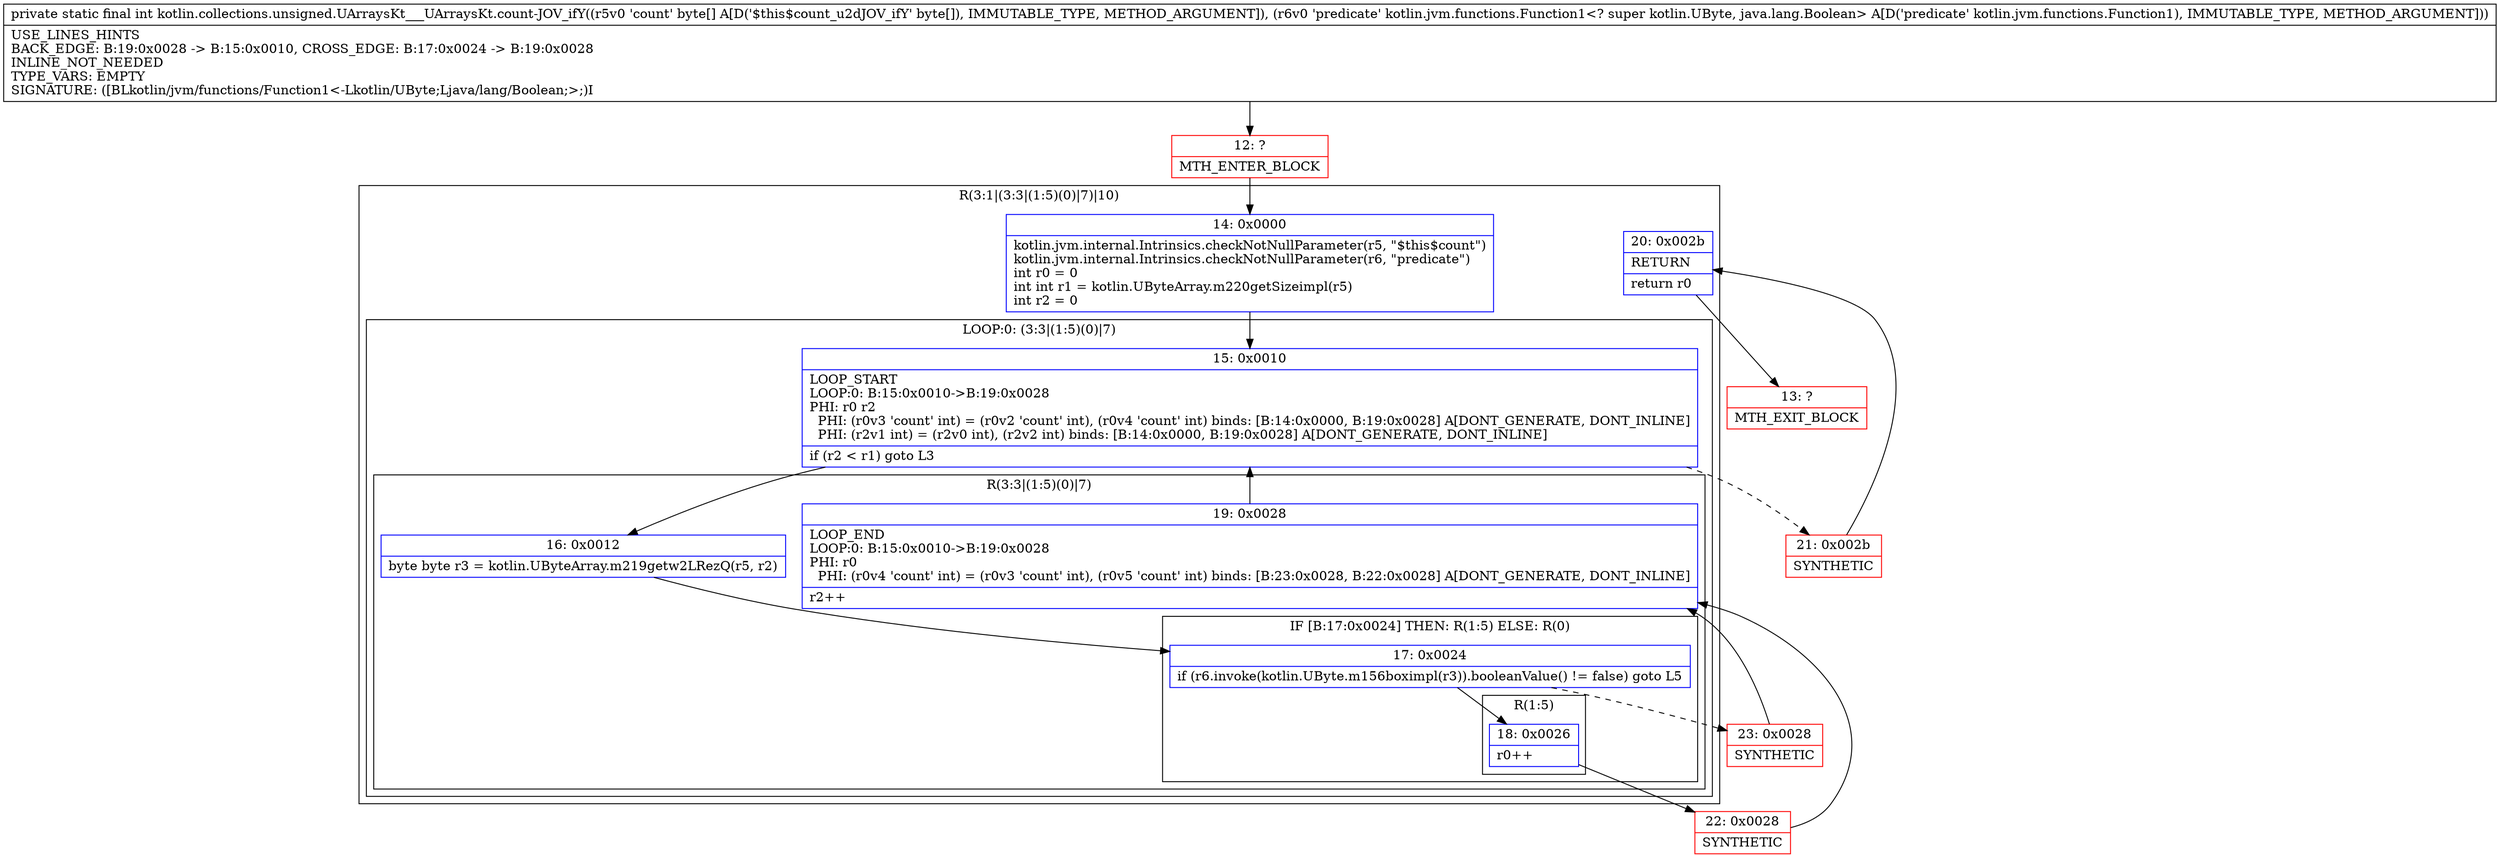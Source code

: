 digraph "CFG forkotlin.collections.unsigned.UArraysKt___UArraysKt.count\-JOV_ifY([BLkotlin\/jvm\/functions\/Function1;)I" {
subgraph cluster_Region_641206392 {
label = "R(3:1|(3:3|(1:5)(0)|7)|10)";
node [shape=record,color=blue];
Node_14 [shape=record,label="{14\:\ 0x0000|kotlin.jvm.internal.Intrinsics.checkNotNullParameter(r5, \"$this$count\")\lkotlin.jvm.internal.Intrinsics.checkNotNullParameter(r6, \"predicate\")\lint r0 = 0\lint int r1 = kotlin.UByteArray.m220getSizeimpl(r5)\lint r2 = 0\l}"];
subgraph cluster_LoopRegion_939279409 {
label = "LOOP:0: (3:3|(1:5)(0)|7)";
node [shape=record,color=blue];
Node_15 [shape=record,label="{15\:\ 0x0010|LOOP_START\lLOOP:0: B:15:0x0010\-\>B:19:0x0028\lPHI: r0 r2 \l  PHI: (r0v3 'count' int) = (r0v2 'count' int), (r0v4 'count' int) binds: [B:14:0x0000, B:19:0x0028] A[DONT_GENERATE, DONT_INLINE]\l  PHI: (r2v1 int) = (r2v0 int), (r2v2 int) binds: [B:14:0x0000, B:19:0x0028] A[DONT_GENERATE, DONT_INLINE]\l|if (r2 \< r1) goto L3\l}"];
subgraph cluster_Region_607497142 {
label = "R(3:3|(1:5)(0)|7)";
node [shape=record,color=blue];
Node_16 [shape=record,label="{16\:\ 0x0012|byte byte r3 = kotlin.UByteArray.m219getw2LRezQ(r5, r2)\l}"];
subgraph cluster_IfRegion_1118309504 {
label = "IF [B:17:0x0024] THEN: R(1:5) ELSE: R(0)";
node [shape=record,color=blue];
Node_17 [shape=record,label="{17\:\ 0x0024|if (r6.invoke(kotlin.UByte.m156boximpl(r3)).booleanValue() != false) goto L5\l}"];
subgraph cluster_Region_1832248950 {
label = "R(1:5)";
node [shape=record,color=blue];
Node_18 [shape=record,label="{18\:\ 0x0026|r0++\l}"];
}
subgraph cluster_Region_2107698242 {
label = "R(0)";
node [shape=record,color=blue];
}
}
Node_19 [shape=record,label="{19\:\ 0x0028|LOOP_END\lLOOP:0: B:15:0x0010\-\>B:19:0x0028\lPHI: r0 \l  PHI: (r0v4 'count' int) = (r0v3 'count' int), (r0v5 'count' int) binds: [B:23:0x0028, B:22:0x0028] A[DONT_GENERATE, DONT_INLINE]\l|r2++\l}"];
}
}
Node_20 [shape=record,label="{20\:\ 0x002b|RETURN\l|return r0\l}"];
}
Node_12 [shape=record,color=red,label="{12\:\ ?|MTH_ENTER_BLOCK\l}"];
Node_22 [shape=record,color=red,label="{22\:\ 0x0028|SYNTHETIC\l}"];
Node_23 [shape=record,color=red,label="{23\:\ 0x0028|SYNTHETIC\l}"];
Node_21 [shape=record,color=red,label="{21\:\ 0x002b|SYNTHETIC\l}"];
Node_13 [shape=record,color=red,label="{13\:\ ?|MTH_EXIT_BLOCK\l}"];
MethodNode[shape=record,label="{private static final int kotlin.collections.unsigned.UArraysKt___UArraysKt.count\-JOV_ifY((r5v0 'count' byte[] A[D('$this$count_u2dJOV_ifY' byte[]), IMMUTABLE_TYPE, METHOD_ARGUMENT]), (r6v0 'predicate' kotlin.jvm.functions.Function1\<? super kotlin.UByte, java.lang.Boolean\> A[D('predicate' kotlin.jvm.functions.Function1), IMMUTABLE_TYPE, METHOD_ARGUMENT]))  | USE_LINES_HINTS\lBACK_EDGE: B:19:0x0028 \-\> B:15:0x0010, CROSS_EDGE: B:17:0x0024 \-\> B:19:0x0028\lINLINE_NOT_NEEDED\lTYPE_VARS: EMPTY\lSIGNATURE: ([BLkotlin\/jvm\/functions\/Function1\<\-Lkotlin\/UByte;Ljava\/lang\/Boolean;\>;)I\l}"];
MethodNode -> Node_12;Node_14 -> Node_15;
Node_15 -> Node_16;
Node_15 -> Node_21[style=dashed];
Node_16 -> Node_17;
Node_17 -> Node_18;
Node_17 -> Node_23[style=dashed];
Node_18 -> Node_22;
Node_19 -> Node_15;
Node_20 -> Node_13;
Node_12 -> Node_14;
Node_22 -> Node_19;
Node_23 -> Node_19;
Node_21 -> Node_20;
}

